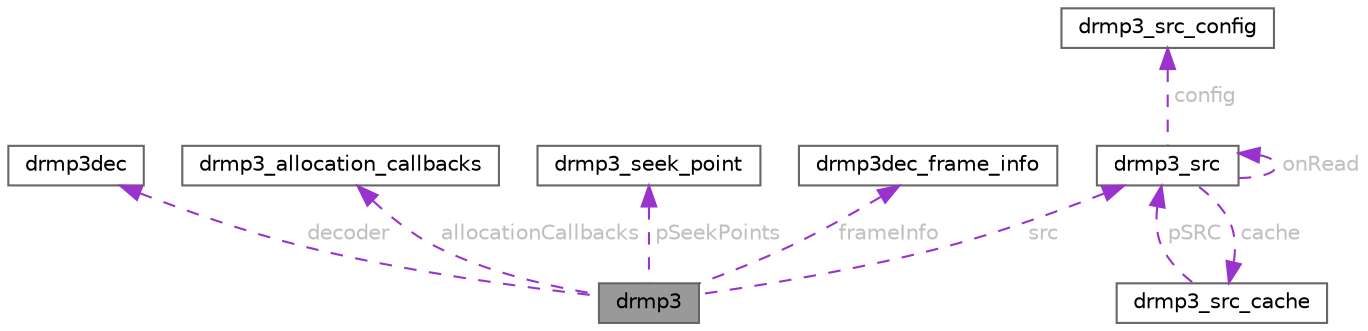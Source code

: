 digraph "drmp3"
{
 // LATEX_PDF_SIZE
  bgcolor="transparent";
  edge [fontname=Helvetica,fontsize=10,labelfontname=Helvetica,labelfontsize=10];
  node [fontname=Helvetica,fontsize=10,shape=box,height=0.2,width=0.4];
  Node1 [id="Node000001",label="drmp3",height=0.2,width=0.4,color="gray40", fillcolor="grey60", style="filled", fontcolor="black",tooltip=" "];
  Node2 -> Node1 [id="edge19_Node000001_Node000002",dir="back",color="darkorchid3",style="dashed",tooltip=" ",label=" decoder",fontcolor="grey" ];
  Node2 [id="Node000002",label="drmp3dec",height=0.2,width=0.4,color="gray40", fillcolor="white", style="filled",URL="$structdrmp3dec.html",tooltip=" "];
  Node3 -> Node1 [id="edge20_Node000001_Node000003",dir="back",color="darkorchid3",style="dashed",tooltip=" ",label=" allocationCallbacks",fontcolor="grey" ];
  Node3 [id="Node000003",label="drmp3_allocation_callbacks",height=0.2,width=0.4,color="gray40", fillcolor="white", style="filled",URL="$structdrmp3__allocation__callbacks.html",tooltip=" "];
  Node4 -> Node1 [id="edge21_Node000001_Node000004",dir="back",color="darkorchid3",style="dashed",tooltip=" ",label=" pSeekPoints",fontcolor="grey" ];
  Node4 [id="Node000004",label="drmp3_seek_point",height=0.2,width=0.4,color="gray40", fillcolor="white", style="filled",URL="$structdrmp3__seek__point.html",tooltip=" "];
  Node5 -> Node1 [id="edge22_Node000001_Node000005",dir="back",color="darkorchid3",style="dashed",tooltip=" ",label=" frameInfo",fontcolor="grey" ];
  Node5 [id="Node000005",label="drmp3dec_frame_info",height=0.2,width=0.4,color="gray40", fillcolor="white", style="filled",URL="$structdrmp3dec__frame__info.html",tooltip=" "];
  Node6 -> Node1 [id="edge23_Node000001_Node000006",dir="back",color="darkorchid3",style="dashed",tooltip=" ",label=" src",fontcolor="grey" ];
  Node6 [id="Node000006",label="drmp3_src",height=0.2,width=0.4,color="gray40", fillcolor="white", style="filled",URL="$structdrmp3__src.html",tooltip=" "];
  Node7 -> Node6 [id="edge24_Node000006_Node000007",dir="back",color="darkorchid3",style="dashed",tooltip=" ",label=" config",fontcolor="grey" ];
  Node7 [id="Node000007",label="drmp3_src_config",height=0.2,width=0.4,color="gray40", fillcolor="white", style="filled",URL="$structdrmp3__src__config.html",tooltip=" "];
  Node6 -> Node6 [id="edge25_Node000006_Node000006",dir="back",color="darkorchid3",style="dashed",tooltip=" ",label=" onRead",fontcolor="grey" ];
  Node8 -> Node6 [id="edge26_Node000006_Node000008",dir="back",color="darkorchid3",style="dashed",tooltip=" ",label=" cache",fontcolor="grey" ];
  Node8 [id="Node000008",label="drmp3_src_cache",height=0.2,width=0.4,color="gray40", fillcolor="white", style="filled",URL="$structdrmp3__src__cache.html",tooltip=" "];
  Node6 -> Node8 [id="edge27_Node000008_Node000006",dir="back",color="darkorchid3",style="dashed",tooltip=" ",label=" pSRC",fontcolor="grey" ];
}
